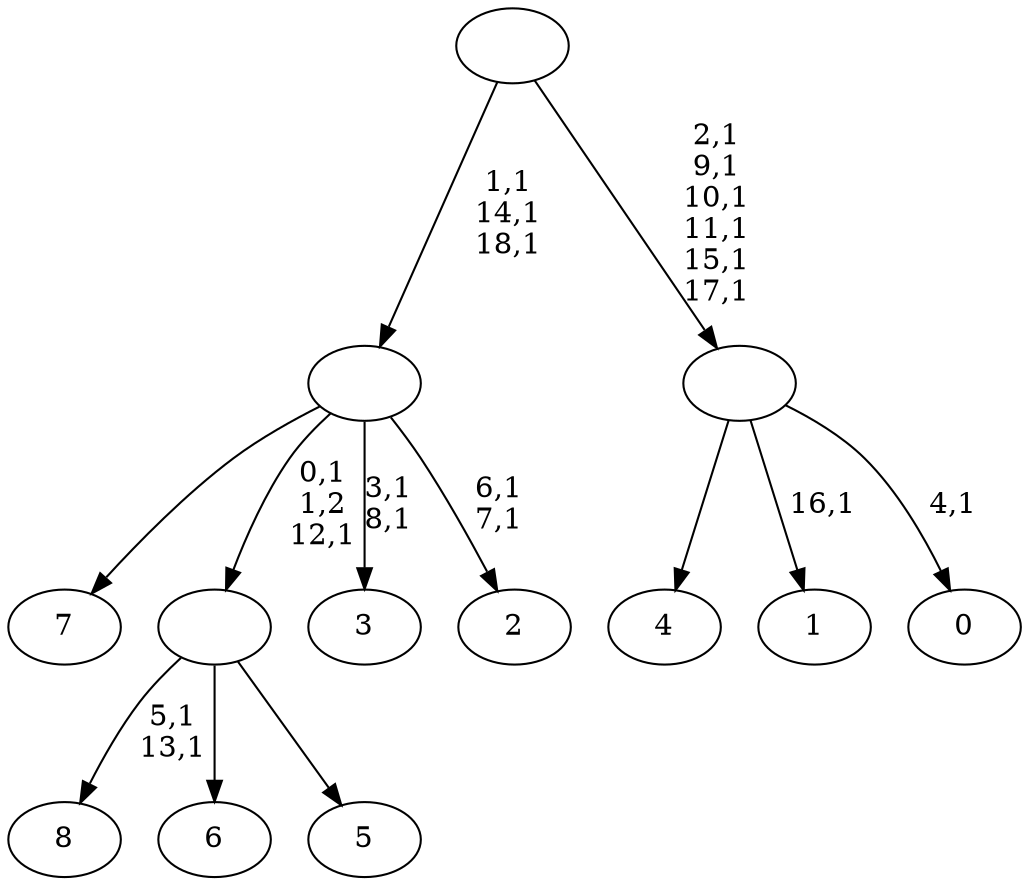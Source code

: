digraph T {
	28 [label="8"]
	25 [label="7"]
	24 [label="6"]
	23 [label="5"]
	22 [label=""]
	20 [label="4"]
	19 [label="3"]
	16 [label="2"]
	13 [label=""]
	10 [label="1"]
	8 [label="0"]
	6 [label=""]
	0 [label=""]
	22 -> 28 [label="5,1\n13,1"]
	22 -> 24 [label=""]
	22 -> 23 [label=""]
	13 -> 16 [label="6,1\n7,1"]
	13 -> 19 [label="3,1\n8,1"]
	13 -> 22 [label="0,1\n1,2\n12,1"]
	13 -> 25 [label=""]
	6 -> 8 [label="4,1"]
	6 -> 10 [label="16,1"]
	6 -> 20 [label=""]
	0 -> 6 [label="2,1\n9,1\n10,1\n11,1\n15,1\n17,1"]
	0 -> 13 [label="1,1\n14,1\n18,1"]
}
